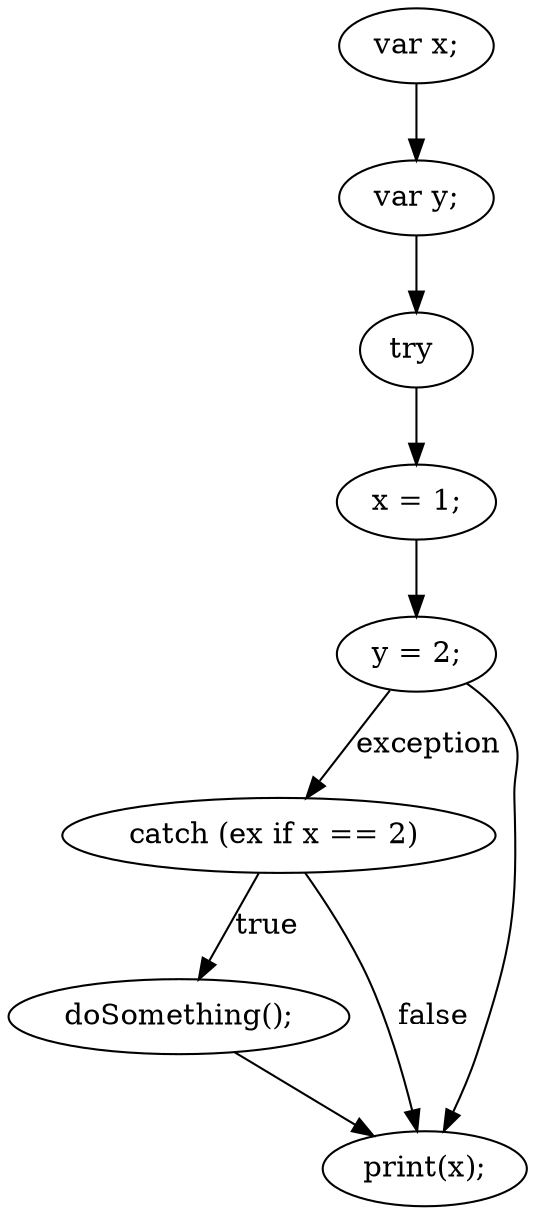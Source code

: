 digraph {
"0" [label="doSomething();\n"] 
"1" [label="try "] 
"2" [label="x = 1;\n"] 
"3" [label="var y;\n"] 
"4" [label="var x;\n"] 
"5" [label="catch (ex if x == 2) "] 
"6" [label="print(x);\n"] 
"7" [label="y = 2;\n"] 
"0" -> "6" [label=""] 
"1" -> "2" [label=""] 
"2" -> "7" [label=""] 
"3" -> "1" [label=""] 
"4" -> "3" [label=""] 
"5" -> "6" [label="false"] 
"5" -> "0" [label="true"] 
"7" -> "6" [label=""] 
"7" -> "5" [label="exception"] 
}
